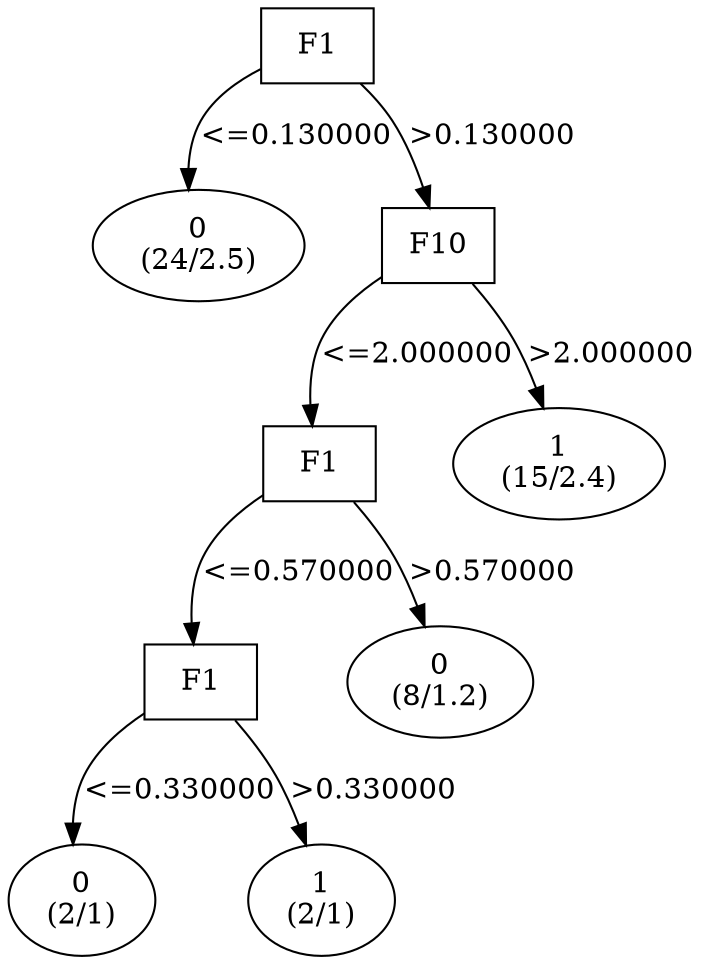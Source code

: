 digraph YaDT {
n0 [ shape=box, label="F1\n"]
n0 -> n1 [label="<=0.130000"]
n1 [ shape=ellipse, label="0\n(24/2.5)"]
n0 -> n2 [label=">0.130000"]
n2 [ shape=box, label="F10\n"]
n2 -> n3 [label="<=2.000000"]
n3 [ shape=box, label="F1\n"]
n3 -> n4 [label="<=0.570000"]
n4 [ shape=box, label="F1\n"]
n4 -> n5 [label="<=0.330000"]
n5 [ shape=ellipse, label="0\n(2/1)"]
n4 -> n6 [label=">0.330000"]
n6 [ shape=ellipse, label="1\n(2/1)"]
n3 -> n8 [label=">0.570000"]
n8 [ shape=ellipse, label="0\n(8/1.2)"]
n2 -> n10 [label=">2.000000"]
n10 [ shape=ellipse, label="1\n(15/2.4)"]
}
